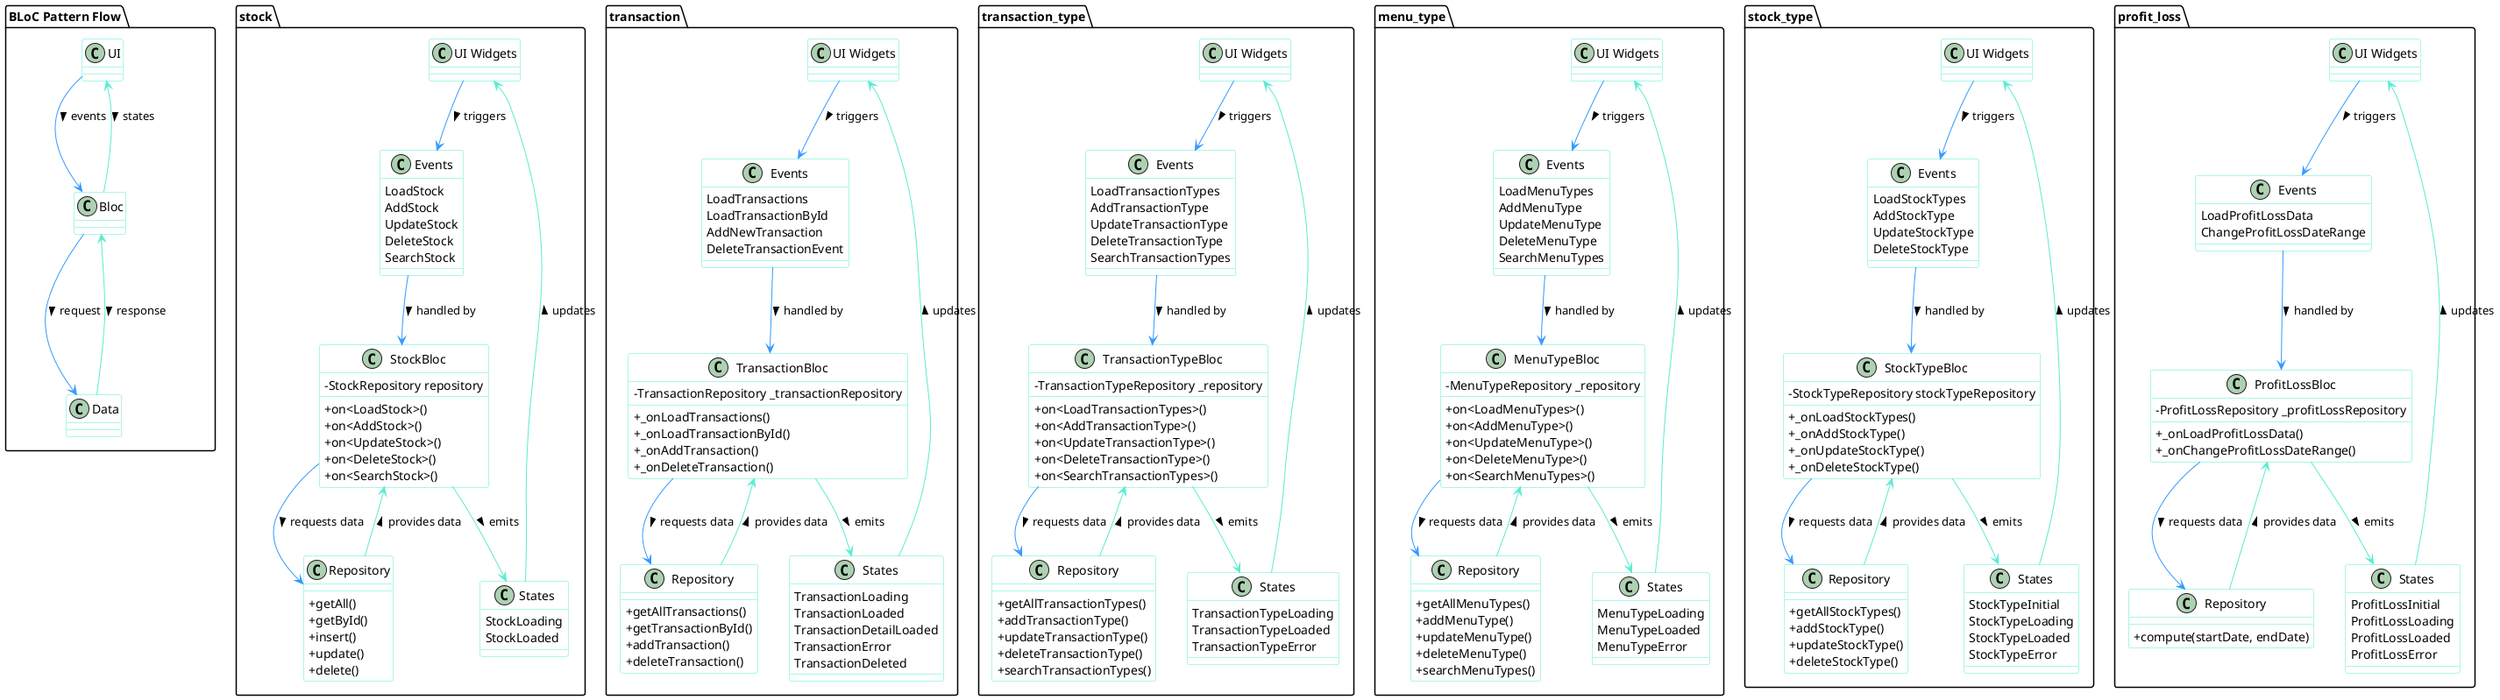 @startuml blocs
skinparam classAttributeIconSize 0
skinparam shadowing false
skinparam backgroundColor #FFFFFF
skinparam classBackgroundColor #FFFFFF
skinparam classBorderColor #5AEBD0
skinparam arrowColor #3399FF
skinparam stereotypeCBackgroundColor #1E88E5
skinparam stereotypeABackgroundColor #43A047
skinparam stereotypeIBackgroundColor #FFB74D
skinparam stereotypeNBackgroundColor #F06292

!define BLOC_COLOR #5AEBD0
!define EVENT_COLOR #3399FF
!define STATE_COLOR #5AEBD0
!define DATA_COLOR #3399FF

package "BLoC Pattern Flow" {
  class UI #FFFFFF
  class Bloc #FFFFFF
  class Data #FFFFFF
  
  UI -[#3399FF]-> Bloc : events >
  Bloc -[#5AEBD0]-> UI : < states
  
  Bloc -[#3399FF]-> Data : request >
  Data -[#5AEBD0]-> Bloc : < response
}

' Stock implementation
package "stock" {
  class "UI Widgets" as stockUI #FFFFFF
  class "StockBloc" as stockBloc #FFFFFF {
    -StockRepository repository
    +on<LoadStock>()
    +on<AddStock>()
    +on<UpdateStock>()
    +on<DeleteStock>()
    +on<SearchStock>()
  }
  class "Events" as stockEvents #FFFFFF {
    LoadStock
    AddStock
    UpdateStock
    DeleteStock
    SearchStock
  }
  class "States" as stockStates #FFFFFF {
    StockLoading
    StockLoaded
  }
  class "Repository" as stockRepo #FFFFFF {
    +getAll()
    +getById()
    +insert()
    +update()
    +delete()
  }
  
  stockUI -[#3399FF]-> stockEvents : triggers >
  stockEvents -[#3399FF]-> stockBloc : handled by >
  stockBloc -[#5AEBD0]-> stockStates : emits >
  stockStates -[#5AEBD0]-> stockUI : updates >
  
  stockBloc -[#3399FF]-> stockRepo : requests data >
  stockRepo -[#5AEBD0]-> stockBloc : provides data >
}

' Transaction implementation
package "transaction" {
  class "UI Widgets" as txUI #FFFFFF
  class "TransactionBloc" as txBloc #FFFFFF {
    -TransactionRepository _transactionRepository
    +_onLoadTransactions()
    +_onLoadTransactionById()
    +_onAddTransaction()
    +_onDeleteTransaction()
  }
  class "Events" as txEvents #FFFFFF {
    LoadTransactions
    LoadTransactionById
    AddNewTransaction
    DeleteTransactionEvent
  }
  class "States" as txStates #FFFFFF {
    TransactionLoading
    TransactionLoaded
    TransactionDetailLoaded
    TransactionError
    TransactionDeleted
  }
  class "Repository" as txRepo #FFFFFF {
    +getAllTransactions()
    +getTransactionById()
    +addTransaction()
    +deleteTransaction()
  }
  
  txUI -[#3399FF]-> txEvents : triggers >
  txEvents -[#3399FF]-> txBloc : handled by >
  txBloc -[#5AEBD0]-> txStates : emits >
  txStates -[#5AEBD0]-> txUI : updates >
  
  txBloc -[#3399FF]-> txRepo : requests data >
  txRepo -[#5AEBD0]-> txBloc : provides data >
}

' Transaction Type implementation
package "transaction_type" {
  class "UI Widgets" as txTypeUI #FFFFFF
  class "TransactionTypeBloc" as txTypeBloc #FFFFFF {
    -TransactionTypeRepository _repository
    +on<LoadTransactionTypes>()
    +on<AddTransactionType>()
    +on<UpdateTransactionType>()
    +on<DeleteTransactionType>()
    +on<SearchTransactionTypes>()
  }
  class "Events" as txTypeEvents #FFFFFF {
    LoadTransactionTypes
    AddTransactionType
    UpdateTransactionType
    DeleteTransactionType
    SearchTransactionTypes
  }
  class "States" as txTypeStates #FFFFFF {
    TransactionTypeLoading
    TransactionTypeLoaded
    TransactionTypeError
  }
  class "Repository" as txTypeRepo #FFFFFF {
    +getAllTransactionTypes()
    +addTransactionType()
    +updateTransactionType()
    +deleteTransactionType()
    +searchTransactionTypes()
  }
  
  txTypeUI -[#3399FF]-> txTypeEvents : triggers >
  txTypeEvents -[#3399FF]-> txTypeBloc : handled by >
  txTypeBloc -[#5AEBD0]-> txTypeStates : emits >
  txTypeStates -[#5AEBD0]-> txTypeUI : updates >
  
  txTypeBloc -[#3399FF]-> txTypeRepo : requests data >
  txTypeRepo -[#5AEBD0]-> txTypeBloc : provides data >
}

' Menu Type implementation
package "menu_type" {
  class "UI Widgets" as menuTypeUI #FFFFFF
  class "MenuTypeBloc" as menuTypeBloc #FFFFFF {
    -MenuTypeRepository _repository
    +on<LoadMenuTypes>()
    +on<AddMenuType>()
    +on<UpdateMenuType>()
    +on<DeleteMenuType>()
    +on<SearchMenuTypes>()
  }
  class "Events" as menuTypeEvents #FFFFFF {
    LoadMenuTypes
    AddMenuType
    UpdateMenuType
    DeleteMenuType
    SearchMenuTypes
  }
  class "States" as menuTypeStates #FFFFFF {
    MenuTypeLoading
    MenuTypeLoaded
    MenuTypeError
  }
  class "Repository" as menuTypeRepo #FFFFFF {
    +getAllMenuTypes()
    +addMenuType()
    +updateMenuType()
    +deleteMenuType()
    +searchMenuTypes()
  }
  
  menuTypeUI -[#3399FF]-> menuTypeEvents : triggers >
  menuTypeEvents -[#3399FF]-> menuTypeBloc : handled by >
  menuTypeBloc -[#5AEBD0]-> menuTypeStates : emits >
  menuTypeStates -[#5AEBD0]-> menuTypeUI : updates >
  
  menuTypeBloc -[#3399FF]-> menuTypeRepo : requests data >
  menuTypeRepo -[#5AEBD0]-> menuTypeBloc : provides data >
}

' Stock Type implementation
package "stock_type" {
  class "UI Widgets" as stockTypeUI #FFFFFF
  class "StockTypeBloc" as stockTypeBloc #FFFFFF {
    -StockTypeRepository stockTypeRepository
    +_onLoadStockTypes()
    +_onAddStockType()
    +_onUpdateStockType()
    +_onDeleteStockType()
  }
  class "Events" as stockTypeEvents #FFFFFF {
    LoadStockTypes
    AddStockType
    UpdateStockType
    DeleteStockType
  }
  class "States" as stockTypeStates #FFFFFF {
    StockTypeInitial
    StockTypeLoading
    StockTypeLoaded
    StockTypeError
  }
  class "Repository" as stockTypeRepo #FFFFFF {
    +getAllStockTypes()
    +addStockType()
    +updateStockType()
    +deleteStockType()
  }
  
  stockTypeUI -[#3399FF]-> stockTypeEvents : triggers >
  stockTypeEvents -[#3399FF]-> stockTypeBloc : handled by >
  stockTypeBloc -[#5AEBD0]-> stockTypeStates : emits >
  stockTypeStates -[#5AEBD0]-> stockTypeUI : updates >
  
  stockTypeBloc -[#3399FF]-> stockTypeRepo : requests data >
  stockTypeRepo -[#5AEBD0]-> stockTypeBloc : provides data >
}

' Profit Loss implementation
package "profit_loss" {
  class "UI Widgets" as profitLossUI #FFFFFF
  class "ProfitLossBloc" as profitLossBloc #FFFFFF {
    -ProfitLossRepository _profitLossRepository
    +_onLoadProfitLossData()
    +_onChangeProfitLossDateRange()
  }
  class "Events" as profitLossEvents #FFFFFF {
    LoadProfitLossData
    ChangeProfitLossDateRange
  }
  class "States" as profitLossStates #FFFFFF {
    ProfitLossInitial
    ProfitLossLoading
    ProfitLossLoaded
    ProfitLossError
  }
  class "Repository" as profitLossRepo #FFFFFF {
    +compute(startDate, endDate)
  }
  
  profitLossUI -[#3399FF]-> profitLossEvents : triggers >
  profitLossEvents -[#3399FF]-> profitLossBloc : handled by >
  profitLossBloc -[#5AEBD0]-> profitLossStates : emits >
  profitLossStates -[#5AEBD0]-> profitLossUI : updates >
  
  profitLossBloc -[#3399FF]-> profitLossRepo : requests data >
  profitLossRepo -[#5AEBD0]-> profitLossBloc : provides data >
}

@enduml